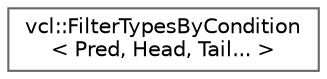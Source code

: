 digraph "Graphical Class Hierarchy"
{
 // LATEX_PDF_SIZE
  bgcolor="transparent";
  edge [fontname=Helvetica,fontsize=10,labelfontname=Helvetica,labelfontsize=10];
  node [fontname=Helvetica,fontsize=10,shape=box,height=0.2,width=0.4];
  rankdir="LR";
  Node0 [label="vcl::FilterTypesByCondition\l\< Pred, Head, Tail... \>",height=0.2,width=0.4,color="grey40", fillcolor="white", style="filled",URL="$structvcl_1_1FilterTypesByCondition_3_01Pred_00_01Head_00_01Tail_8_8_8_01_4.html",tooltip="Removes all types that do not satisfy a condition, and get them as a tuple."];
}
